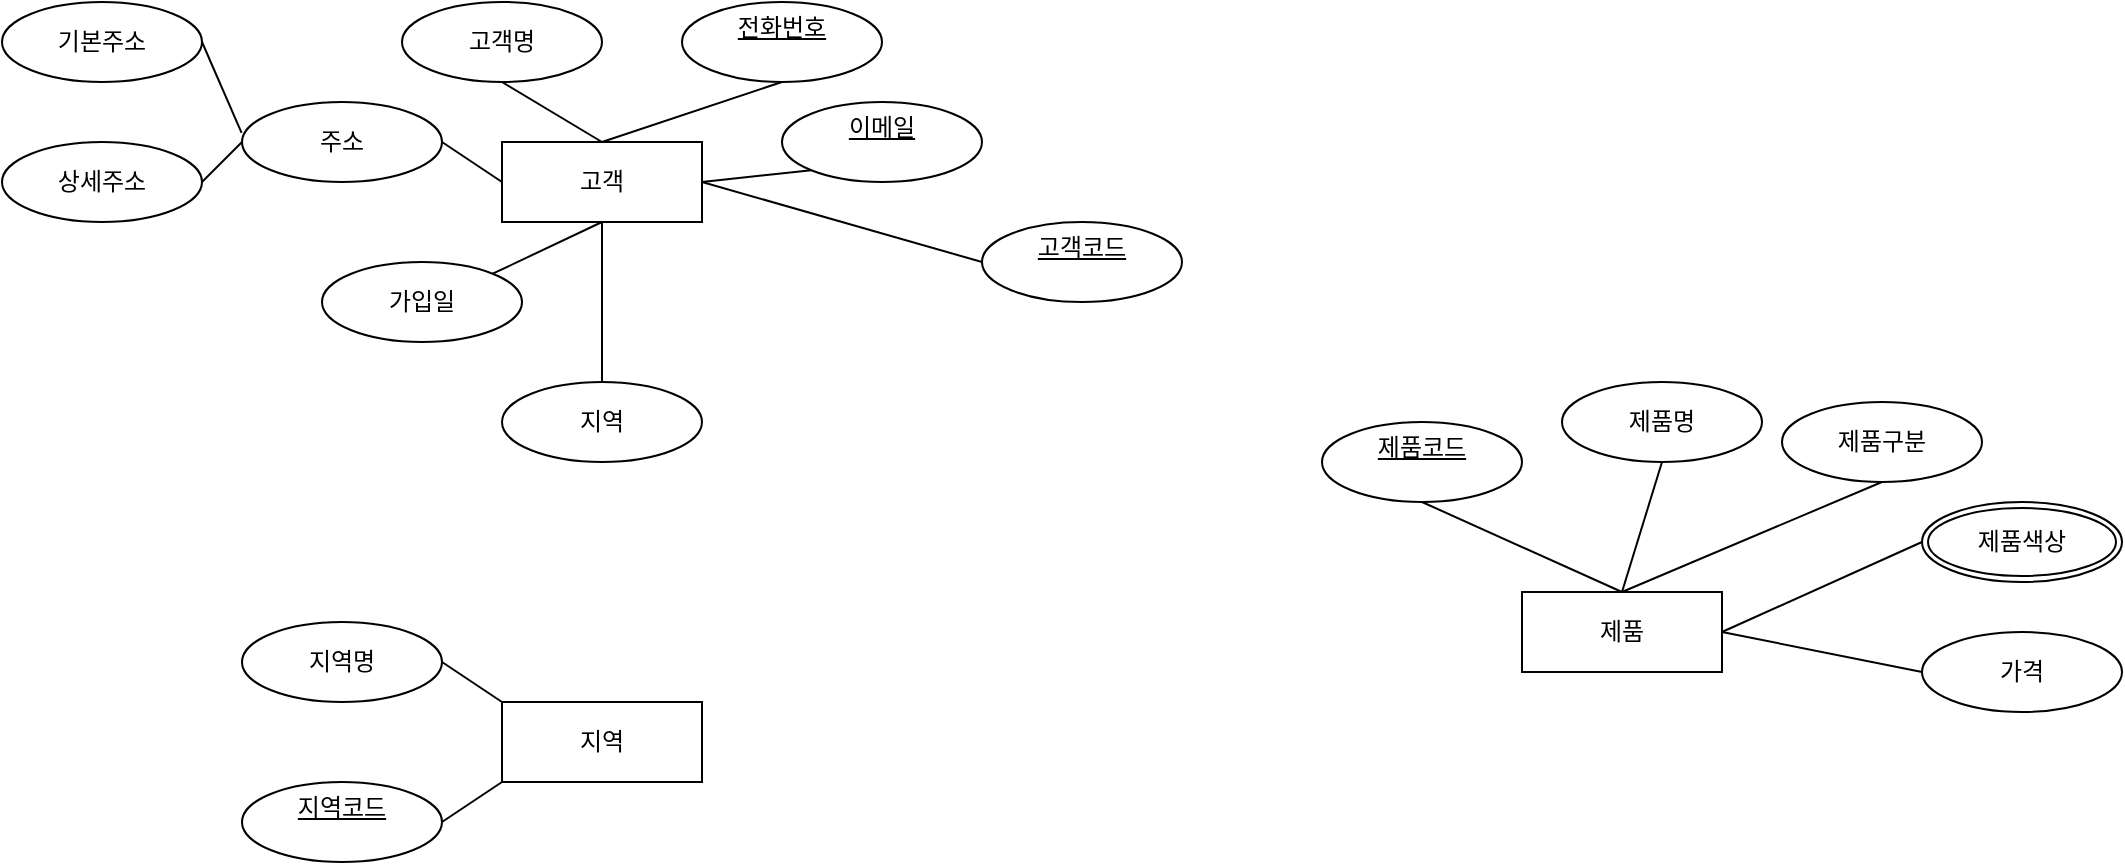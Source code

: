 <mxfile version="25.0.3">
  <diagram name="페이지-1" id="NgCMbQixAXPHdN-Nv_a8">
    <mxGraphModel dx="1816" dy="538" grid="1" gridSize="10" guides="1" tooltips="1" connect="1" arrows="1" fold="1" page="1" pageScale="1" pageWidth="827" pageHeight="1169" math="0" shadow="0">
      <root>
        <mxCell id="0" />
        <mxCell id="1" parent="0" />
        <mxCell id="_JbMdI6j2Q2F9HowFw2e-1" value="고객" style="whiteSpace=wrap;html=1;align=center;" vertex="1" parent="1">
          <mxGeometry x="-400" y="340" width="100" height="40" as="geometry" />
        </mxCell>
        <mxCell id="_JbMdI6j2Q2F9HowFw2e-2" value="고객명" style="ellipse;whiteSpace=wrap;html=1;align=center;" vertex="1" parent="1">
          <mxGeometry x="-450" y="270" width="100" height="40" as="geometry" />
        </mxCell>
        <mxCell id="_JbMdI6j2Q2F9HowFw2e-3" value="" style="endArrow=none;html=1;rounded=0;exitX=0.5;exitY=1;exitDx=0;exitDy=0;entryX=0.5;entryY=0;entryDx=0;entryDy=0;" edge="1" parent="1" source="_JbMdI6j2Q2F9HowFw2e-2" target="_JbMdI6j2Q2F9HowFw2e-1">
          <mxGeometry relative="1" as="geometry">
            <mxPoint x="-430" y="390" as="sourcePoint" />
            <mxPoint x="-270" y="390" as="targetPoint" />
          </mxGeometry>
        </mxCell>
        <mxCell id="_JbMdI6j2Q2F9HowFw2e-4" value="전화번호&lt;div&gt;&lt;br&gt;&lt;/div&gt;" style="ellipse;whiteSpace=wrap;html=1;align=center;fontStyle=4;" vertex="1" parent="1">
          <mxGeometry x="-310" y="270" width="100" height="40" as="geometry" />
        </mxCell>
        <mxCell id="_JbMdI6j2Q2F9HowFw2e-5" value="" style="endArrow=none;html=1;rounded=0;entryX=0.5;entryY=1;entryDx=0;entryDy=0;exitX=0.5;exitY=0;exitDx=0;exitDy=0;" edge="1" parent="1" source="_JbMdI6j2Q2F9HowFw2e-1" target="_JbMdI6j2Q2F9HowFw2e-4">
          <mxGeometry relative="1" as="geometry">
            <mxPoint x="-350" y="341" as="sourcePoint" />
            <mxPoint x="-340" y="350" as="targetPoint" />
          </mxGeometry>
        </mxCell>
        <mxCell id="_JbMdI6j2Q2F9HowFw2e-6" value="이메일&lt;div&gt;&lt;div&gt;&lt;br&gt;&lt;/div&gt;&lt;/div&gt;" style="ellipse;whiteSpace=wrap;html=1;align=center;fontStyle=4;" vertex="1" parent="1">
          <mxGeometry x="-260" y="320" width="100" height="40" as="geometry" />
        </mxCell>
        <mxCell id="_JbMdI6j2Q2F9HowFw2e-7" value="" style="endArrow=none;html=1;rounded=0;entryX=0;entryY=1;entryDx=0;entryDy=0;exitX=1;exitY=0.5;exitDx=0;exitDy=0;" edge="1" parent="1" source="_JbMdI6j2Q2F9HowFw2e-1" target="_JbMdI6j2Q2F9HowFw2e-6">
          <mxGeometry relative="1" as="geometry">
            <mxPoint x="-280" y="360" as="sourcePoint" />
            <mxPoint x="-215" y="329" as="targetPoint" />
          </mxGeometry>
        </mxCell>
        <mxCell id="_JbMdI6j2Q2F9HowFw2e-8" value="고객코드&lt;div&gt;&lt;div&gt;&lt;div&gt;&lt;br&gt;&lt;/div&gt;&lt;/div&gt;&lt;/div&gt;" style="ellipse;whiteSpace=wrap;html=1;align=center;fontStyle=4;" vertex="1" parent="1">
          <mxGeometry x="-160" y="380" width="100" height="40" as="geometry" />
        </mxCell>
        <mxCell id="_JbMdI6j2Q2F9HowFw2e-9" value="" style="endArrow=none;html=1;rounded=0;entryX=0;entryY=0.5;entryDx=0;entryDy=0;exitX=1;exitY=0.5;exitDx=0;exitDy=0;" edge="1" parent="1" source="_JbMdI6j2Q2F9HowFw2e-1" target="_JbMdI6j2Q2F9HowFw2e-8">
          <mxGeometry relative="1" as="geometry">
            <mxPoint x="-290" y="370" as="sourcePoint" />
            <mxPoint x="-235" y="364" as="targetPoint" />
          </mxGeometry>
        </mxCell>
        <mxCell id="_JbMdI6j2Q2F9HowFw2e-10" value="주소" style="ellipse;whiteSpace=wrap;html=1;align=center;" vertex="1" parent="1">
          <mxGeometry x="-530" y="320" width="100" height="40" as="geometry" />
        </mxCell>
        <mxCell id="_JbMdI6j2Q2F9HowFw2e-11" value="" style="endArrow=none;html=1;rounded=0;exitX=1;exitY=0.5;exitDx=0;exitDy=0;entryX=0;entryY=0.5;entryDx=0;entryDy=0;" edge="1" parent="1" source="_JbMdI6j2Q2F9HowFw2e-10" target="_JbMdI6j2Q2F9HowFw2e-1">
          <mxGeometry relative="1" as="geometry">
            <mxPoint x="-390" y="320" as="sourcePoint" />
            <mxPoint x="-340" y="350" as="targetPoint" />
          </mxGeometry>
        </mxCell>
        <mxCell id="_JbMdI6j2Q2F9HowFw2e-13" value="기본&lt;span style=&quot;background-color: initial;&quot;&gt;주소&lt;/span&gt;" style="ellipse;whiteSpace=wrap;html=1;align=center;" vertex="1" parent="1">
          <mxGeometry x="-650" y="270" width="100" height="40" as="geometry" />
        </mxCell>
        <mxCell id="_JbMdI6j2Q2F9HowFw2e-14" value="상세주소" style="ellipse;whiteSpace=wrap;html=1;align=center;" vertex="1" parent="1">
          <mxGeometry x="-650" y="340" width="100" height="40" as="geometry" />
        </mxCell>
        <mxCell id="_JbMdI6j2Q2F9HowFw2e-15" value="" style="endArrow=none;html=1;rounded=0;exitX=1;exitY=0.5;exitDx=0;exitDy=0;entryX=0;entryY=0.5;entryDx=0;entryDy=0;" edge="1" parent="1" source="_JbMdI6j2Q2F9HowFw2e-14" target="_JbMdI6j2Q2F9HowFw2e-10">
          <mxGeometry relative="1" as="geometry">
            <mxPoint x="-420" y="350" as="sourcePoint" />
            <mxPoint x="-390" y="370" as="targetPoint" />
          </mxGeometry>
        </mxCell>
        <mxCell id="_JbMdI6j2Q2F9HowFw2e-16" value="" style="endArrow=none;html=1;rounded=0;exitX=1;exitY=0.5;exitDx=0;exitDy=0;entryX=-0.002;entryY=0.385;entryDx=0;entryDy=0;entryPerimeter=0;" edge="1" parent="1" source="_JbMdI6j2Q2F9HowFw2e-13" target="_JbMdI6j2Q2F9HowFw2e-10">
          <mxGeometry relative="1" as="geometry">
            <mxPoint x="-540" y="370" as="sourcePoint" />
            <mxPoint x="-520" y="350" as="targetPoint" />
          </mxGeometry>
        </mxCell>
        <mxCell id="_JbMdI6j2Q2F9HowFw2e-17" value="가입일" style="ellipse;whiteSpace=wrap;html=1;align=center;" vertex="1" parent="1">
          <mxGeometry x="-490" y="400" width="100" height="40" as="geometry" />
        </mxCell>
        <mxCell id="_JbMdI6j2Q2F9HowFw2e-18" value="" style="endArrow=none;html=1;rounded=0;exitX=1;exitY=0;exitDx=0;exitDy=0;entryX=0.5;entryY=1;entryDx=0;entryDy=0;" edge="1" parent="1" source="_JbMdI6j2Q2F9HowFw2e-17" target="_JbMdI6j2Q2F9HowFw2e-1">
          <mxGeometry relative="1" as="geometry">
            <mxPoint x="-420" y="350" as="sourcePoint" />
            <mxPoint x="-390" y="370" as="targetPoint" />
          </mxGeometry>
        </mxCell>
        <mxCell id="_JbMdI6j2Q2F9HowFw2e-19" value="지역" style="ellipse;whiteSpace=wrap;html=1;align=center;" vertex="1" parent="1">
          <mxGeometry x="-400" y="460" width="100" height="40" as="geometry" />
        </mxCell>
        <mxCell id="_JbMdI6j2Q2F9HowFw2e-20" value="" style="endArrow=none;html=1;rounded=0;exitX=0.5;exitY=0;exitDx=0;exitDy=0;entryX=0.5;entryY=1;entryDx=0;entryDy=0;" edge="1" parent="1" source="_JbMdI6j2Q2F9HowFw2e-19" target="_JbMdI6j2Q2F9HowFw2e-1">
          <mxGeometry relative="1" as="geometry">
            <mxPoint x="-395" y="416" as="sourcePoint" />
            <mxPoint x="-340" y="390" as="targetPoint" />
          </mxGeometry>
        </mxCell>
        <mxCell id="_JbMdI6j2Q2F9HowFw2e-21" value="지역" style="whiteSpace=wrap;html=1;align=center;" vertex="1" parent="1">
          <mxGeometry x="-400" y="620" width="100" height="40" as="geometry" />
        </mxCell>
        <mxCell id="_JbMdI6j2Q2F9HowFw2e-22" value="지역명" style="ellipse;whiteSpace=wrap;html=1;align=center;" vertex="1" parent="1">
          <mxGeometry x="-530" y="580" width="100" height="40" as="geometry" />
        </mxCell>
        <mxCell id="_JbMdI6j2Q2F9HowFw2e-23" value="" style="endArrow=none;html=1;rounded=0;exitX=0;exitY=0;exitDx=0;exitDy=0;entryX=1;entryY=0.5;entryDx=0;entryDy=0;" edge="1" parent="1" source="_JbMdI6j2Q2F9HowFw2e-21" target="_JbMdI6j2Q2F9HowFw2e-22">
          <mxGeometry relative="1" as="geometry">
            <mxPoint x="-390.69" y="610" as="sourcePoint" />
            <mxPoint x="-390.69" y="530" as="targetPoint" />
          </mxGeometry>
        </mxCell>
        <mxCell id="_JbMdI6j2Q2F9HowFw2e-25" value="지역코드&lt;div&gt;&lt;br&gt;&lt;/div&gt;" style="ellipse;whiteSpace=wrap;html=1;align=center;fontStyle=4;" vertex="1" parent="1">
          <mxGeometry x="-530" y="660" width="100" height="40" as="geometry" />
        </mxCell>
        <mxCell id="_JbMdI6j2Q2F9HowFw2e-26" value="" style="endArrow=none;html=1;rounded=0;entryX=1;entryY=0.5;entryDx=0;entryDy=0;" edge="1" parent="1" target="_JbMdI6j2Q2F9HowFw2e-25">
          <mxGeometry relative="1" as="geometry">
            <mxPoint x="-400" y="660" as="sourcePoint" />
            <mxPoint x="-430" y="640" as="targetPoint" />
          </mxGeometry>
        </mxCell>
        <mxCell id="_JbMdI6j2Q2F9HowFw2e-27" value="제품" style="whiteSpace=wrap;html=1;align=center;" vertex="1" parent="1">
          <mxGeometry x="110" y="565" width="100" height="40" as="geometry" />
        </mxCell>
        <mxCell id="_JbMdI6j2Q2F9HowFw2e-28" value="제품&lt;span style=&quot;background-color: initial;&quot;&gt;명&lt;/span&gt;" style="ellipse;whiteSpace=wrap;html=1;align=center;" vertex="1" parent="1">
          <mxGeometry x="130" y="460" width="100" height="40" as="geometry" />
        </mxCell>
        <mxCell id="_JbMdI6j2Q2F9HowFw2e-29" value="" style="endArrow=none;html=1;rounded=0;exitX=0.5;exitY=0;exitDx=0;exitDy=0;entryX=0.5;entryY=1;entryDx=0;entryDy=0;" edge="1" parent="1" source="_JbMdI6j2Q2F9HowFw2e-27" target="_JbMdI6j2Q2F9HowFw2e-28">
          <mxGeometry relative="1" as="geometry">
            <mxPoint x="119.31" y="555" as="sourcePoint" />
            <mxPoint x="119.31" y="475" as="targetPoint" />
          </mxGeometry>
        </mxCell>
        <mxCell id="_JbMdI6j2Q2F9HowFw2e-30" value="제품코드&lt;div&gt;&lt;br&gt;&lt;/div&gt;" style="ellipse;whiteSpace=wrap;html=1;align=center;fontStyle=4;" vertex="1" parent="1">
          <mxGeometry x="10" y="480" width="100" height="40" as="geometry" />
        </mxCell>
        <mxCell id="_JbMdI6j2Q2F9HowFw2e-31" value="" style="endArrow=none;html=1;rounded=0;entryX=0.5;entryY=1;entryDx=0;entryDy=0;exitX=0.5;exitY=0;exitDx=0;exitDy=0;" edge="1" parent="1" target="_JbMdI6j2Q2F9HowFw2e-30" source="_JbMdI6j2Q2F9HowFw2e-27">
          <mxGeometry relative="1" as="geometry">
            <mxPoint x="110" y="605" as="sourcePoint" />
            <mxPoint x="80" y="585" as="targetPoint" />
          </mxGeometry>
        </mxCell>
        <mxCell id="_JbMdI6j2Q2F9HowFw2e-32" value="제품구분" style="ellipse;whiteSpace=wrap;html=1;align=center;" vertex="1" parent="1">
          <mxGeometry x="240" y="470" width="100" height="40" as="geometry" />
        </mxCell>
        <mxCell id="_JbMdI6j2Q2F9HowFw2e-33" value="" style="endArrow=none;html=1;rounded=0;exitX=0.5;exitY=0;exitDx=0;exitDy=0;entryX=0.5;entryY=1;entryDx=0;entryDy=0;" edge="1" parent="1" source="_JbMdI6j2Q2F9HowFw2e-27" target="_JbMdI6j2Q2F9HowFw2e-32">
          <mxGeometry relative="1" as="geometry">
            <mxPoint x="170" y="575" as="sourcePoint" />
            <mxPoint x="190" y="510" as="targetPoint" />
          </mxGeometry>
        </mxCell>
        <mxCell id="_JbMdI6j2Q2F9HowFw2e-34" value="제품색상" style="ellipse;shape=doubleEllipse;margin=3;whiteSpace=wrap;html=1;align=center;" vertex="1" parent="1">
          <mxGeometry x="310" y="520" width="100" height="40" as="geometry" />
        </mxCell>
        <mxCell id="_JbMdI6j2Q2F9HowFw2e-35" value="가격" style="ellipse;whiteSpace=wrap;html=1;align=center;" vertex="1" parent="1">
          <mxGeometry x="310" y="585" width="100" height="40" as="geometry" />
        </mxCell>
        <mxCell id="_JbMdI6j2Q2F9HowFw2e-36" value="" style="endArrow=none;html=1;rounded=0;exitX=1;exitY=0.5;exitDx=0;exitDy=0;entryX=0;entryY=0.5;entryDx=0;entryDy=0;" edge="1" parent="1" source="_JbMdI6j2Q2F9HowFw2e-27" target="_JbMdI6j2Q2F9HowFw2e-34">
          <mxGeometry relative="1" as="geometry">
            <mxPoint x="170" y="575" as="sourcePoint" />
            <mxPoint x="300" y="520" as="targetPoint" />
          </mxGeometry>
        </mxCell>
        <mxCell id="_JbMdI6j2Q2F9HowFw2e-37" value="" style="endArrow=none;html=1;rounded=0;exitX=1;exitY=0.5;exitDx=0;exitDy=0;entryX=0;entryY=0.5;entryDx=0;entryDy=0;" edge="1" parent="1" source="_JbMdI6j2Q2F9HowFw2e-27" target="_JbMdI6j2Q2F9HowFw2e-35">
          <mxGeometry relative="1" as="geometry">
            <mxPoint x="220" y="595" as="sourcePoint" />
            <mxPoint x="320" y="550" as="targetPoint" />
          </mxGeometry>
        </mxCell>
      </root>
    </mxGraphModel>
  </diagram>
</mxfile>
